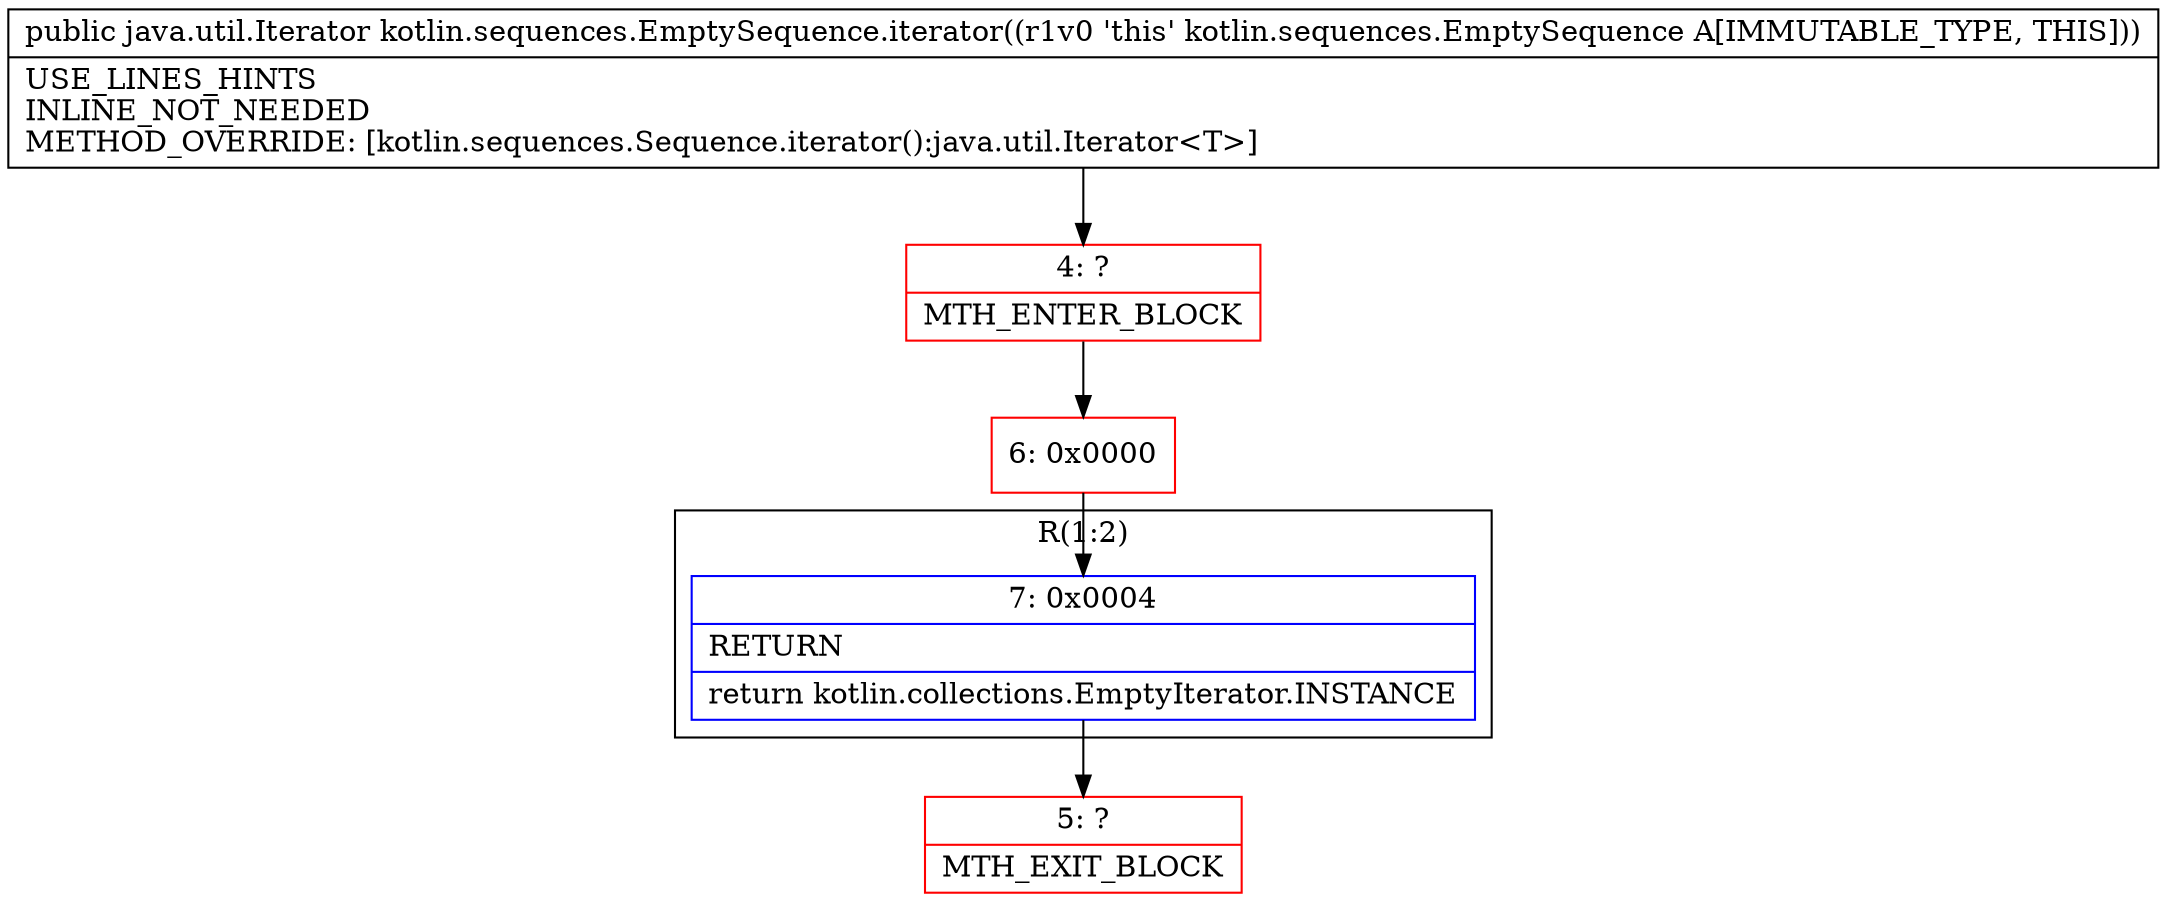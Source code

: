 digraph "CFG forkotlin.sequences.EmptySequence.iterator()Ljava\/util\/Iterator;" {
subgraph cluster_Region_1901788722 {
label = "R(1:2)";
node [shape=record,color=blue];
Node_7 [shape=record,label="{7\:\ 0x0004|RETURN\l|return kotlin.collections.EmptyIterator.INSTANCE\l}"];
}
Node_4 [shape=record,color=red,label="{4\:\ ?|MTH_ENTER_BLOCK\l}"];
Node_6 [shape=record,color=red,label="{6\:\ 0x0000}"];
Node_5 [shape=record,color=red,label="{5\:\ ?|MTH_EXIT_BLOCK\l}"];
MethodNode[shape=record,label="{public java.util.Iterator kotlin.sequences.EmptySequence.iterator((r1v0 'this' kotlin.sequences.EmptySequence A[IMMUTABLE_TYPE, THIS]))  | USE_LINES_HINTS\lINLINE_NOT_NEEDED\lMETHOD_OVERRIDE: [kotlin.sequences.Sequence.iterator():java.util.Iterator\<T\>]\l}"];
MethodNode -> Node_4;Node_7 -> Node_5;
Node_4 -> Node_6;
Node_6 -> Node_7;
}

